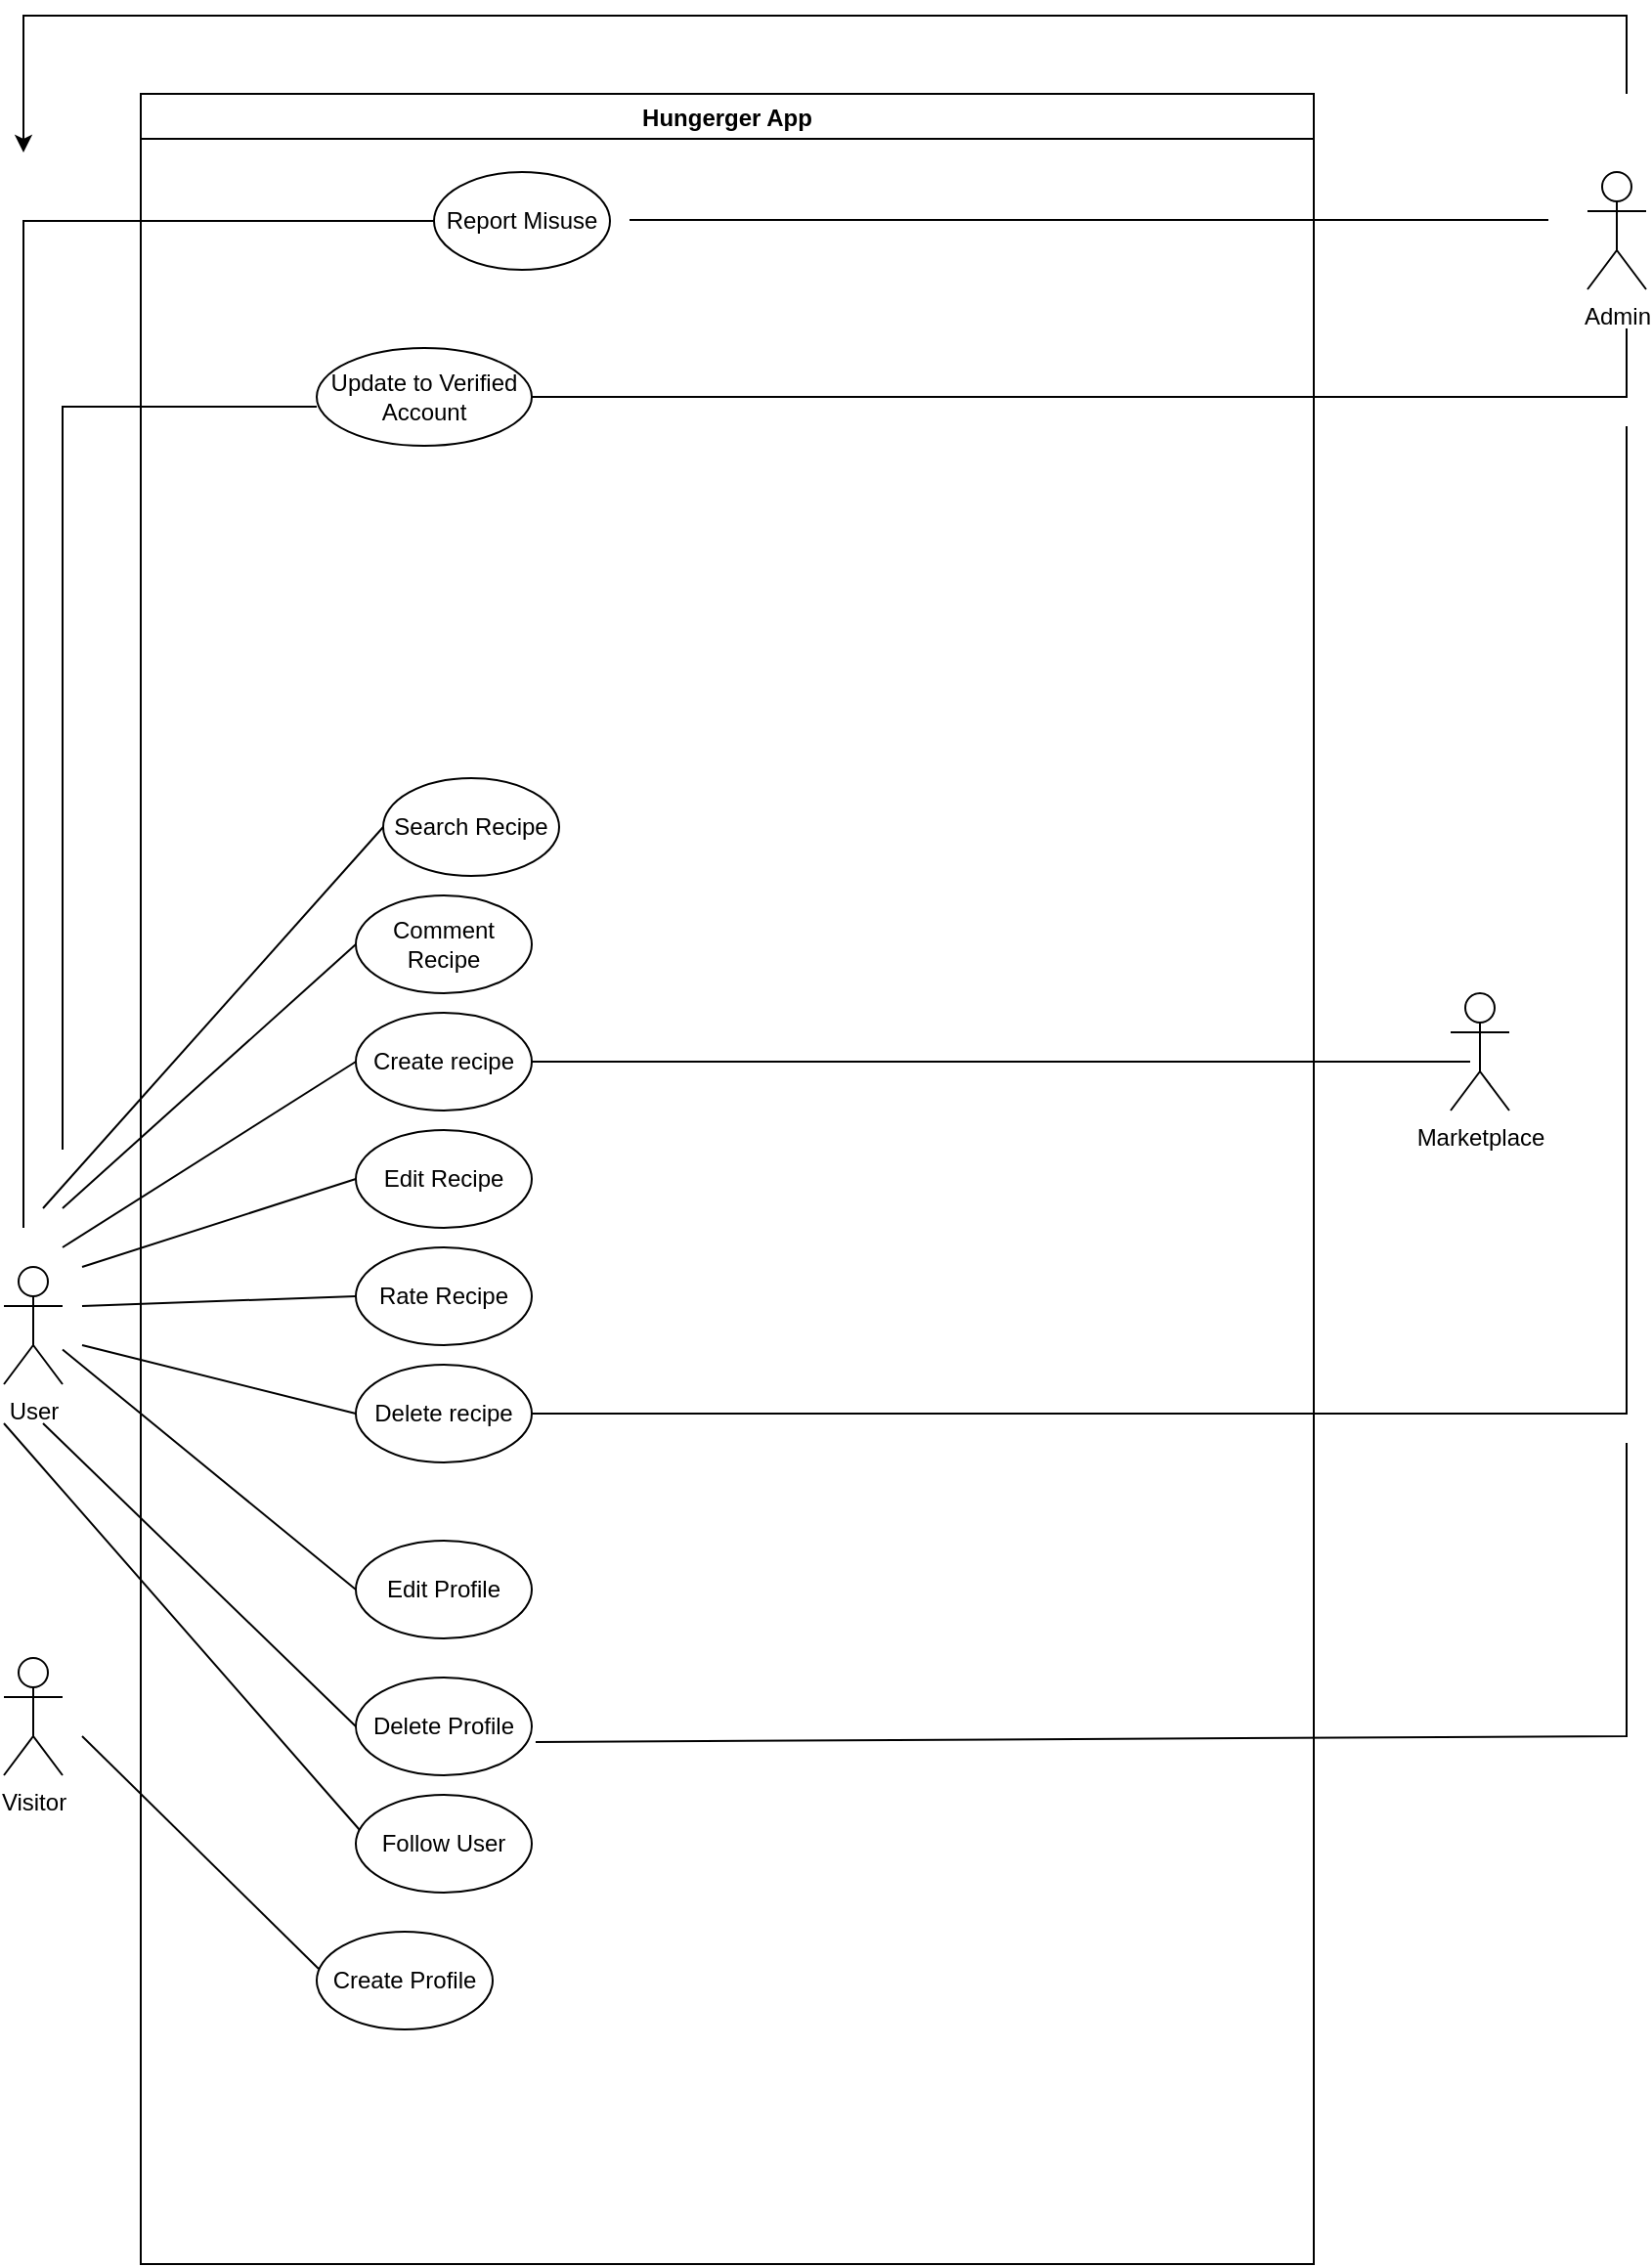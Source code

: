 <mxfile version="22.1.0" type="google">
  <diagram name="Sayfa -1" id="MpunopHkA3QTU1ZINthr">
    <mxGraphModel dx="1050" dy="1831" grid="1" gridSize="10" guides="1" tooltips="1" connect="1" arrows="1" fold="1" page="1" pageScale="1" pageWidth="827" pageHeight="1169" math="0" shadow="0">
      <root>
        <mxCell id="0" />
        <mxCell id="1" parent="0" />
        <mxCell id="DQBXJ2V9FcqI_M96Gr92-1" value="User" style="shape=umlActor;verticalLabelPosition=bottom;verticalAlign=top;html=1;" parent="1" vertex="1">
          <mxGeometry x="130" y="160" width="30" height="60" as="geometry" />
        </mxCell>
        <mxCell id="DQBXJ2V9FcqI_M96Gr92-2" value="Visitor" style="shape=umlActor;verticalLabelPosition=bottom;verticalAlign=top;html=1;" parent="1" vertex="1">
          <mxGeometry x="130" y="360" width="30" height="60" as="geometry" />
        </mxCell>
        <mxCell id="DQBXJ2V9FcqI_M96Gr92-24" value="Hungerger App" style="swimlane;fillColor=#FFFFFF;" parent="1" vertex="1">
          <mxGeometry x="200" y="-440" width="600" height="1110" as="geometry" />
        </mxCell>
        <mxCell id="DQBXJ2V9FcqI_M96Gr92-26" value="Create Profile" style="ellipse;whiteSpace=wrap;html=1;" parent="DQBXJ2V9FcqI_M96Gr92-24" vertex="1">
          <mxGeometry x="90" y="940" width="90" height="50" as="geometry" />
        </mxCell>
        <mxCell id="DQBXJ2V9FcqI_M96Gr92-51" value="Create recipe" style="ellipse;whiteSpace=wrap;html=1;" parent="DQBXJ2V9FcqI_M96Gr92-24" vertex="1">
          <mxGeometry x="110" y="470" width="90" height="50" as="geometry" />
        </mxCell>
        <mxCell id="DQBXJ2V9FcqI_M96Gr92-54" value="Delete recipe" style="ellipse;whiteSpace=wrap;html=1;" parent="DQBXJ2V9FcqI_M96Gr92-24" vertex="1">
          <mxGeometry x="110" y="650" width="90" height="50" as="geometry" />
        </mxCell>
        <mxCell id="DQBXJ2V9FcqI_M96Gr92-55" value="Edit Recipe" style="ellipse;whiteSpace=wrap;html=1;" parent="DQBXJ2V9FcqI_M96Gr92-24" vertex="1">
          <mxGeometry x="110" y="530" width="90" height="50" as="geometry" />
        </mxCell>
        <mxCell id="DQBXJ2V9FcqI_M96Gr92-58" value="Comment Recipe" style="ellipse;whiteSpace=wrap;html=1;" parent="DQBXJ2V9FcqI_M96Gr92-24" vertex="1">
          <mxGeometry x="110" y="410" width="90" height="50" as="geometry" />
        </mxCell>
        <mxCell id="DQBXJ2V9FcqI_M96Gr92-59" value="Search Recipe" style="ellipse;whiteSpace=wrap;html=1;" parent="DQBXJ2V9FcqI_M96Gr92-24" vertex="1">
          <mxGeometry x="124" y="350" width="90" height="50" as="geometry" />
        </mxCell>
        <mxCell id="DQBXJ2V9FcqI_M96Gr92-62" value="Rate Recipe" style="ellipse;whiteSpace=wrap;html=1;" parent="DQBXJ2V9FcqI_M96Gr92-24" vertex="1">
          <mxGeometry x="110" y="590" width="90" height="50" as="geometry" />
        </mxCell>
        <mxCell id="DQBXJ2V9FcqI_M96Gr92-63" value="Report Misuse" style="ellipse;whiteSpace=wrap;html=1;" parent="DQBXJ2V9FcqI_M96Gr92-24" vertex="1">
          <mxGeometry x="150" y="40" width="90" height="50" as="geometry" />
        </mxCell>
        <mxCell id="DQBXJ2V9FcqI_M96Gr92-66" value="" style="endArrow=none;html=1;rounded=0;" parent="DQBXJ2V9FcqI_M96Gr92-24" edge="1">
          <mxGeometry width="50" height="50" relative="1" as="geometry">
            <mxPoint x="250" y="64.5" as="sourcePoint" />
            <mxPoint x="720" y="64.5" as="targetPoint" />
          </mxGeometry>
        </mxCell>
        <mxCell id="DQBXJ2V9FcqI_M96Gr92-72" value="Update to Verified Account" style="ellipse;whiteSpace=wrap;html=1;" parent="DQBXJ2V9FcqI_M96Gr92-24" vertex="1">
          <mxGeometry x="90" y="130" width="110" height="50" as="geometry" />
        </mxCell>
        <mxCell id="As2ihan8Wz4cfaNSFqjq-11" value="Follow User" style="ellipse;whiteSpace=wrap;html=1;" parent="DQBXJ2V9FcqI_M96Gr92-24" vertex="1">
          <mxGeometry x="110" y="870" width="90" height="50" as="geometry" />
        </mxCell>
        <mxCell id="As2ihan8Wz4cfaNSFqjq-21" value="Edit Profile" style="ellipse;whiteSpace=wrap;html=1;" parent="DQBXJ2V9FcqI_M96Gr92-24" vertex="1">
          <mxGeometry x="110" y="740" width="90" height="50" as="geometry" />
        </mxCell>
        <mxCell id="As2ihan8Wz4cfaNSFqjq-24" value="Delete Profile" style="ellipse;whiteSpace=wrap;html=1;" parent="DQBXJ2V9FcqI_M96Gr92-24" vertex="1">
          <mxGeometry x="110" y="810" width="90" height="50" as="geometry" />
        </mxCell>
        <mxCell id="DQBXJ2V9FcqI_M96Gr92-37" value="" style="endArrow=none;html=1;rounded=0;entryX=0.011;entryY=0.38;entryDx=0;entryDy=0;entryPerimeter=0;" parent="1" target="DQBXJ2V9FcqI_M96Gr92-26" edge="1">
          <mxGeometry width="50" height="50" relative="1" as="geometry">
            <mxPoint x="170" y="400" as="sourcePoint" />
            <mxPoint x="280" y="510" as="targetPoint" />
          </mxGeometry>
        </mxCell>
        <mxCell id="DQBXJ2V9FcqI_M96Gr92-49" value="Marketplace" style="shape=umlActor;verticalLabelPosition=bottom;verticalAlign=top;html=1;outlineConnect=0;" parent="1" vertex="1">
          <mxGeometry x="870" y="20" width="30" height="60" as="geometry" />
        </mxCell>
        <mxCell id="DQBXJ2V9FcqI_M96Gr92-50" value="Admin" style="shape=umlActor;verticalLabelPosition=bottom;verticalAlign=top;html=1;" parent="1" vertex="1">
          <mxGeometry x="940" y="-400" width="30" height="60" as="geometry" />
        </mxCell>
        <mxCell id="DQBXJ2V9FcqI_M96Gr92-64" value="" style="endArrow=none;html=1;rounded=0;entryX=0;entryY=0.5;entryDx=0;entryDy=0;" parent="1" target="DQBXJ2V9FcqI_M96Gr92-63" edge="1">
          <mxGeometry width="50" height="50" relative="1" as="geometry">
            <mxPoint x="140" y="140" as="sourcePoint" />
            <mxPoint x="890" y="-90" as="targetPoint" />
            <Array as="points">
              <mxPoint x="140" y="-375" />
            </Array>
          </mxGeometry>
        </mxCell>
        <mxCell id="DQBXJ2V9FcqI_M96Gr92-69" value="" style="endArrow=none;html=1;rounded=0;exitX=1;exitY=0.5;exitDx=0;exitDy=0;" parent="1" source="DQBXJ2V9FcqI_M96Gr92-51" edge="1">
          <mxGeometry width="50" height="50" relative="1" as="geometry">
            <mxPoint x="410" y="60" as="sourcePoint" />
            <mxPoint x="880" y="55" as="targetPoint" />
          </mxGeometry>
        </mxCell>
        <mxCell id="DQBXJ2V9FcqI_M96Gr92-73" value="" style="endArrow=none;html=1;rounded=0;exitX=1;exitY=0.5;exitDx=0;exitDy=0;" parent="1" source="DQBXJ2V9FcqI_M96Gr92-72" edge="1">
          <mxGeometry width="50" height="50" relative="1" as="geometry">
            <mxPoint x="600" y="-40" as="sourcePoint" />
            <mxPoint x="960" y="-320" as="targetPoint" />
            <Array as="points">
              <mxPoint x="960" y="-285" />
            </Array>
          </mxGeometry>
        </mxCell>
        <mxCell id="As2ihan8Wz4cfaNSFqjq-2" value="" style="endArrow=none;html=1;rounded=0;" parent="1" edge="1">
          <mxGeometry width="50" height="50" relative="1" as="geometry">
            <mxPoint x="160" y="100" as="sourcePoint" />
            <mxPoint x="290" y="-280" as="targetPoint" />
            <Array as="points">
              <mxPoint x="160" y="-280" />
            </Array>
          </mxGeometry>
        </mxCell>
        <mxCell id="As2ihan8Wz4cfaNSFqjq-8" value="" style="endArrow=none;html=1;rounded=0;entryX=0;entryY=0.5;entryDx=0;entryDy=0;" parent="1" target="DQBXJ2V9FcqI_M96Gr92-59" edge="1">
          <mxGeometry width="50" height="50" relative="1" as="geometry">
            <mxPoint x="150" y="130" as="sourcePoint" />
            <mxPoint x="600" y="20" as="targetPoint" />
            <Array as="points" />
          </mxGeometry>
        </mxCell>
        <mxCell id="As2ihan8Wz4cfaNSFqjq-15" value="" style="endArrow=none;html=1;rounded=0;entryX=0;entryY=0.5;entryDx=0;entryDy=0;" parent="1" target="DQBXJ2V9FcqI_M96Gr92-58" edge="1">
          <mxGeometry width="50" height="50" relative="1" as="geometry">
            <mxPoint x="160" y="130" as="sourcePoint" />
            <mxPoint x="600" y="210" as="targetPoint" />
          </mxGeometry>
        </mxCell>
        <mxCell id="As2ihan8Wz4cfaNSFqjq-16" value="" style="endArrow=none;html=1;rounded=0;entryX=0;entryY=0.5;entryDx=0;entryDy=0;" parent="1" target="DQBXJ2V9FcqI_M96Gr92-51" edge="1">
          <mxGeometry width="50" height="50" relative="1" as="geometry">
            <mxPoint x="160" y="150" as="sourcePoint" />
            <mxPoint x="600" y="210" as="targetPoint" />
          </mxGeometry>
        </mxCell>
        <mxCell id="As2ihan8Wz4cfaNSFqjq-17" value="" style="endArrow=none;html=1;rounded=0;entryX=0;entryY=0.5;entryDx=0;entryDy=0;" parent="1" target="DQBXJ2V9FcqI_M96Gr92-55" edge="1">
          <mxGeometry width="50" height="50" relative="1" as="geometry">
            <mxPoint x="170" y="160" as="sourcePoint" />
            <mxPoint x="600" y="210" as="targetPoint" />
          </mxGeometry>
        </mxCell>
        <mxCell id="As2ihan8Wz4cfaNSFqjq-19" value="" style="endArrow=none;html=1;rounded=0;entryX=0;entryY=0.5;entryDx=0;entryDy=0;" parent="1" target="DQBXJ2V9FcqI_M96Gr92-62" edge="1">
          <mxGeometry width="50" height="50" relative="1" as="geometry">
            <mxPoint x="170" y="180" as="sourcePoint" />
            <mxPoint x="600" y="210" as="targetPoint" />
          </mxGeometry>
        </mxCell>
        <mxCell id="As2ihan8Wz4cfaNSFqjq-20" value="" style="endArrow=none;html=1;rounded=0;exitX=0;exitY=0.5;exitDx=0;exitDy=0;" parent="1" source="DQBXJ2V9FcqI_M96Gr92-54" edge="1">
          <mxGeometry width="50" height="50" relative="1" as="geometry">
            <mxPoint x="550" y="260" as="sourcePoint" />
            <mxPoint x="170" y="200" as="targetPoint" />
          </mxGeometry>
        </mxCell>
        <mxCell id="As2ihan8Wz4cfaNSFqjq-22" value="" style="endArrow=none;html=1;rounded=0;entryX=0;entryY=0.5;entryDx=0;entryDy=0;" parent="1" source="DQBXJ2V9FcqI_M96Gr92-1" target="As2ihan8Wz4cfaNSFqjq-21" edge="1">
          <mxGeometry width="50" height="50" relative="1" as="geometry">
            <mxPoint x="200" y="230" as="sourcePoint" />
            <mxPoint x="600" y="410" as="targetPoint" />
          </mxGeometry>
        </mxCell>
        <mxCell id="As2ihan8Wz4cfaNSFqjq-23" value="" style="endArrow=none;html=1;rounded=0;exitX=1;exitY=0.5;exitDx=0;exitDy=0;" parent="1" source="DQBXJ2V9FcqI_M96Gr92-54" edge="1">
          <mxGeometry width="50" height="50" relative="1" as="geometry">
            <mxPoint x="550" y="60" as="sourcePoint" />
            <mxPoint x="960" y="-270" as="targetPoint" />
            <Array as="points">
              <mxPoint x="960" y="235" />
            </Array>
          </mxGeometry>
        </mxCell>
        <mxCell id="As2ihan8Wz4cfaNSFqjq-25" value="" style="endArrow=none;html=1;rounded=0;exitX=1.022;exitY=0.66;exitDx=0;exitDy=0;exitPerimeter=0;" parent="1" source="As2ihan8Wz4cfaNSFqjq-24" edge="1">
          <mxGeometry width="50" height="50" relative="1" as="geometry">
            <mxPoint x="550" y="360" as="sourcePoint" />
            <mxPoint x="960" y="250" as="targetPoint" />
            <Array as="points">
              <mxPoint x="960" y="400" />
            </Array>
          </mxGeometry>
        </mxCell>
        <mxCell id="As2ihan8Wz4cfaNSFqjq-26" value="" style="endArrow=none;html=1;rounded=0;entryX=0;entryY=0.5;entryDx=0;entryDy=0;" parent="1" target="As2ihan8Wz4cfaNSFqjq-24" edge="1">
          <mxGeometry width="50" height="50" relative="1" as="geometry">
            <mxPoint x="150" y="240" as="sourcePoint" />
            <mxPoint x="300" y="465" as="targetPoint" />
          </mxGeometry>
        </mxCell>
        <mxCell id="As2ihan8Wz4cfaNSFqjq-27" value="" style="endArrow=none;html=1;rounded=0;entryX=0.022;entryY=0.36;entryDx=0;entryDy=0;entryPerimeter=0;" parent="1" target="As2ihan8Wz4cfaNSFqjq-11" edge="1">
          <mxGeometry width="50" height="50" relative="1" as="geometry">
            <mxPoint x="130" y="240" as="sourcePoint" />
            <mxPoint x="300" y="525" as="targetPoint" />
          </mxGeometry>
        </mxCell>
        <mxCell id="As2ihan8Wz4cfaNSFqjq-28" value="" style="endArrow=classic;html=1;rounded=0;" parent="1" edge="1">
          <mxGeometry width="50" height="50" relative="1" as="geometry">
            <mxPoint x="960" y="-440" as="sourcePoint" />
            <mxPoint x="140" y="-410" as="targetPoint" />
            <Array as="points">
              <mxPoint x="960" y="-480" />
              <mxPoint x="140" y="-480" />
            </Array>
          </mxGeometry>
        </mxCell>
      </root>
    </mxGraphModel>
  </diagram>
</mxfile>

